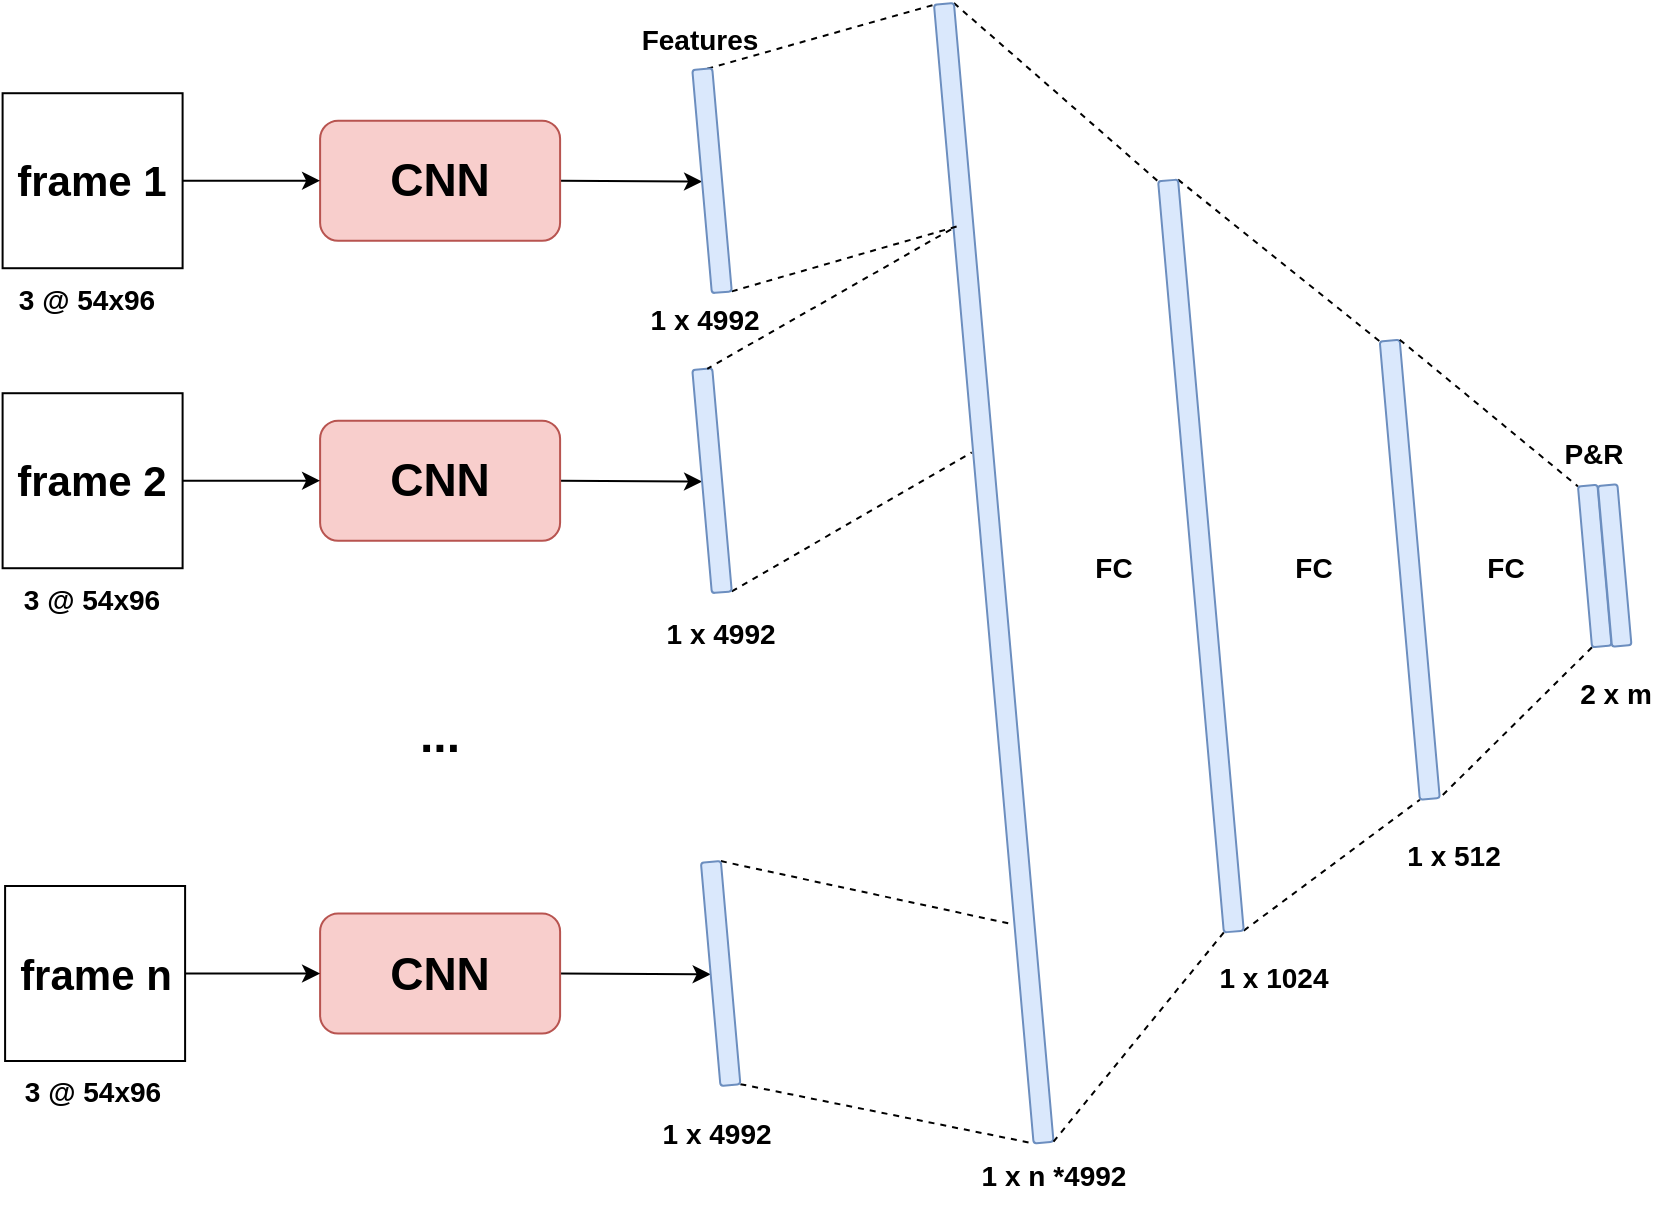 <mxfile version="17.5.0" type="device"><diagram id="R2lEEEUBdFMjLlhIrx00" name="Page-1"><mxGraphModel dx="2333" dy="781" grid="1" gridSize="10" guides="1" tooltips="1" connect="1" arrows="1" fold="1" page="1" pageScale="1" pageWidth="850" pageHeight="1100" math="0" shadow="0" extFonts="Permanent Marker^https://fonts.googleapis.com/css?family=Permanent+Marker"><root><mxCell id="0"/><mxCell id="1" parent="0"/><mxCell id="HoDhUSQH6KjxMatyn2q8-3" value="&lt;font style=&quot;font-size: 14px;&quot;&gt;1 x 1024&lt;/font&gt;" style="text;html=1;strokeColor=none;fillColor=none;align=center;verticalAlign=middle;whiteSpace=wrap;rounded=0;fontStyle=1;fontSize=14;" parent="1" vertex="1"><mxGeometry x="-150" y="521.25" width="60" height="30" as="geometry"/></mxCell><mxCell id="HoDhUSQH6KjxMatyn2q8-4" value="&lt;font style=&quot;font-size: 14px;&quot;&gt;1 x 512&lt;/font&gt;" style="text;html=1;strokeColor=none;fillColor=none;align=center;verticalAlign=middle;whiteSpace=wrap;rounded=0;fontStyle=1;fontSize=14;" parent="1" vertex="1"><mxGeometry x="-60.0" y="460.0" width="60" height="30" as="geometry"/></mxCell><mxCell id="HoDhUSQH6KjxMatyn2q8-6" value="FC" style="text;html=1;strokeColor=none;fillColor=none;align=center;verticalAlign=middle;whiteSpace=wrap;rounded=0;fontStyle=1;fontSize=14;" parent="1" vertex="1"><mxGeometry x="-34.37" y="316.15" width="60" height="30" as="geometry"/></mxCell><mxCell id="HoDhUSQH6KjxMatyn2q8-16" value="" style="rounded=1;whiteSpace=wrap;html=1;glass=0;fontFamily=Helvetica;fontSize=14;fontColor=default;strokeColor=#6c8ebf;fillColor=#dae8fc;rotation=85;fontStyle=1" parent="1" vertex="1"><mxGeometry x="-167.12" y="326.86" width="230" height="10" as="geometry"/></mxCell><mxCell id="HoDhUSQH6KjxMatyn2q8-19" value="" style="endArrow=none;dashed=1;html=1;rounded=0;fontFamily=Helvetica;fontSize=14;fontColor=default;entryX=0;entryY=1;entryDx=0;entryDy=0;exitX=0;exitY=0;exitDx=0;exitDy=0;fontStyle=1" parent="1" source="HoDhUSQH6KjxMatyn2q8-16" target="HoDhUSQH6KjxMatyn2q8-28" edge="1"><mxGeometry width="50" height="50" relative="1" as="geometry"><mxPoint x="-137.61" y="367.41" as="sourcePoint"/><mxPoint x="75.699" y="261.324" as="targetPoint"/></mxGeometry></mxCell><mxCell id="HoDhUSQH6KjxMatyn2q8-20" value="" style="endArrow=none;dashed=1;html=1;rounded=0;fontFamily=Helvetica;fontSize=14;fontColor=default;exitX=1;exitY=1;exitDx=0;exitDy=0;entryX=1;entryY=0;entryDx=0;entryDy=0;fontStyle=1" parent="1" source="HoDhUSQH6KjxMatyn2q8-28" target="HoDhUSQH6KjxMatyn2q8-16" edge="1"><mxGeometry width="50" height="50" relative="1" as="geometry"><mxPoint x="92.809" y="456.887" as="sourcePoint"/><mxPoint x="12.39" y="547.41" as="targetPoint"/></mxGeometry></mxCell><mxCell id="HoDhUSQH6KjxMatyn2q8-28" value="" style="rounded=1;whiteSpace=wrap;html=1;glass=0;fontFamily=Helvetica;fontSize=14;fontColor=default;strokeColor=#6c8ebf;fillColor=#dae8fc;rotation=85;fontStyle=1" parent="1" vertex="1"><mxGeometry x="-7.105e-15" y="325.11" width="80.73" height="9.77" as="geometry"/></mxCell><mxCell id="RgsQHiv8ldftMFjxIMsY-7" style="edgeStyle=none;shape=connector;rounded=0;orthogonalLoop=1;jettySize=auto;html=1;exitX=0;exitY=0;exitDx=0;exitDy=0;entryX=0;entryY=1;entryDx=0;entryDy=0;dashed=1;labelBackgroundColor=default;fontFamily=Helvetica;fontSize=11;fontColor=default;endArrow=none;endFill=0;strokeColor=default;" edge="1" parent="1" source="HoDhUSQH6KjxMatyn2q8-30" target="RgsQHiv8ldftMFjxIMsY-2"><mxGeometry relative="1" as="geometry"/></mxCell><mxCell id="HoDhUSQH6KjxMatyn2q8-30" value="" style="rounded=1;whiteSpace=wrap;html=1;glass=0;fontFamily=Helvetica;fontSize=14;fontColor=default;strokeColor=#6c8ebf;fillColor=#dae8fc;rotation=85;fontStyle=1" parent="1" vertex="1"><mxGeometry x="-545.87" y="328.62" width="571.5" height="10" as="geometry"/></mxCell><mxCell id="HoDhUSQH6KjxMatyn2q8-33" value="" style="rounded=1;whiteSpace=wrap;html=1;glass=0;fontFamily=Helvetica;fontSize=14;fontColor=default;strokeColor=#6c8ebf;fillColor=#dae8fc;rotation=85;fontStyle=1" parent="1" vertex="1"><mxGeometry x="9.98" y="324.88" width="80.73" height="9.77" as="geometry"/></mxCell><mxCell id="HoDhUSQH6KjxMatyn2q8-34" value="&lt;span style=&quot;font-size: 14px;&quot;&gt;&lt;font style=&quot;font-size: 14px;&quot;&gt;P&amp;amp;R&lt;/font&gt;&lt;/span&gt;" style="text;html=1;strokeColor=none;fillColor=none;align=center;verticalAlign=middle;whiteSpace=wrap;rounded=0;fontStyle=1;fontSize=14;" parent="1" vertex="1"><mxGeometry x="10.37" y="258.62" width="60" height="30" as="geometry"/></mxCell><mxCell id="HoDhUSQH6KjxMatyn2q8-35" value="&lt;span style=&quot;font-size: 14px;&quot;&gt;&lt;font style=&quot;font-size: 14px;&quot;&gt;2 x m&lt;/font&gt;&lt;/span&gt;" style="text;html=1;strokeColor=none;fillColor=none;align=center;verticalAlign=middle;whiteSpace=wrap;rounded=0;fontStyle=1;fontSize=14;" parent="1" vertex="1"><mxGeometry x="20.73" y="378.62" width="60" height="30" as="geometry"/></mxCell><mxCell id="HoDhUSQH6KjxMatyn2q8-38" value="Features" style="text;html=1;strokeColor=none;fillColor=none;align=center;verticalAlign=middle;whiteSpace=wrap;rounded=0;fontStyle=1;fontSize=14;" parent="1" vertex="1"><mxGeometry x="-436.95" y="52.36" width="60" height="30" as="geometry"/></mxCell><mxCell id="HoDhUSQH6KjxMatyn2q8-39" value="&lt;font style=&quot;font-size: 14px;&quot;&gt;1 x n *4992&lt;/font&gt;" style="text;html=1;strokeColor=none;fillColor=none;align=center;verticalAlign=middle;whiteSpace=wrap;rounded=0;fontStyle=1;fontSize=14;" parent="1" vertex="1"><mxGeometry x="-270" y="620" width="80" height="30" as="geometry"/></mxCell><mxCell id="0ZArpkuyyTfxDIxIP3gR-4" style="edgeStyle=none;shape=connector;rounded=0;orthogonalLoop=1;jettySize=auto;html=1;exitX=1;exitY=0.5;exitDx=0;exitDy=0;entryX=0.5;entryY=1;entryDx=0;entryDy=0;labelBackgroundColor=default;fontFamily=Helvetica;fontSize=14;fontColor=default;endArrow=classic;endFill=1;strokeColor=default;fontStyle=1" parent="1" source="HoDhUSQH6KjxMatyn2q8-40" target="HoDhUSQH6KjxMatyn2q8-44" edge="1"><mxGeometry relative="1" as="geometry"/></mxCell><mxCell id="HoDhUSQH6KjxMatyn2q8-40" value="&lt;h1 style=&quot;font-size: 23px;&quot;&gt;CNN&lt;/h1&gt;" style="rounded=1;whiteSpace=wrap;html=1;glass=0;fontFamily=Helvetica;fontSize=23;strokeColor=#b85450;fillColor=#f8cecc;fontStyle=1" parent="1" vertex="1"><mxGeometry x="-596.95" y="107.36" width="120" height="60" as="geometry"/></mxCell><mxCell id="0ZArpkuyyTfxDIxIP3gR-3" style="edgeStyle=none;shape=connector;rounded=0;orthogonalLoop=1;jettySize=auto;html=1;exitX=1;exitY=0.5;exitDx=0;exitDy=0;entryX=0.5;entryY=1;entryDx=0;entryDy=0;labelBackgroundColor=default;fontFamily=Helvetica;fontSize=14;fontColor=default;endArrow=classic;endFill=1;strokeColor=default;fontStyle=1" parent="1" source="HoDhUSQH6KjxMatyn2q8-41" target="HoDhUSQH6KjxMatyn2q8-45" edge="1"><mxGeometry relative="1" as="geometry"/></mxCell><mxCell id="HoDhUSQH6KjxMatyn2q8-41" value="&lt;h1 style=&quot;font-size: 23px;&quot;&gt;CNN&lt;/h1&gt;" style="rounded=1;whiteSpace=wrap;html=1;glass=0;fontFamily=Helvetica;fontSize=23;strokeColor=#b85450;fillColor=#f8cecc;fontStyle=1" parent="1" vertex="1"><mxGeometry x="-596.95" y="257.36" width="120" height="60" as="geometry"/></mxCell><mxCell id="0ZArpkuyyTfxDIxIP3gR-2" style="rounded=0;orthogonalLoop=1;jettySize=auto;html=1;exitX=1;exitY=0.5;exitDx=0;exitDy=0;entryX=0.5;entryY=1;entryDx=0;entryDy=0;endArrow=classic;endFill=1;fontStyle=1;fontSize=14;" parent="1" source="HoDhUSQH6KjxMatyn2q8-42" target="HoDhUSQH6KjxMatyn2q8-53" edge="1"><mxGeometry relative="1" as="geometry"/></mxCell><mxCell id="HoDhUSQH6KjxMatyn2q8-42" value="&lt;h1 style=&quot;font-size: 23px;&quot;&gt;CNN&lt;/h1&gt;" style="rounded=1;whiteSpace=wrap;html=1;glass=0;fontFamily=Helvetica;fontSize=23;strokeColor=#b85450;fillColor=#f8cecc;fontStyle=1" parent="1" vertex="1"><mxGeometry x="-596.95" y="503.75" width="120" height="60" as="geometry"/></mxCell><mxCell id="HoDhUSQH6KjxMatyn2q8-43" value="&lt;h1 style=&quot;font-size: 24px;&quot;&gt;...&lt;/h1&gt;" style="text;html=1;strokeColor=none;fillColor=none;align=center;verticalAlign=middle;whiteSpace=wrap;rounded=0;glass=0;fontFamily=Helvetica;fontSize=24;fontColor=default;fontStyle=1" parent="1" vertex="1"><mxGeometry x="-566.95" y="400" width="60" height="30" as="geometry"/></mxCell><mxCell id="HoDhUSQH6KjxMatyn2q8-47" style="edgeStyle=none;shape=connector;rounded=0;orthogonalLoop=1;jettySize=auto;html=1;exitX=0;exitY=0.25;exitDx=0;exitDy=0;entryX=0;entryY=1;entryDx=0;entryDy=0;dashed=1;labelBackgroundColor=default;fontFamily=Helvetica;fontSize=14;fontColor=default;endArrow=none;endFill=0;strokeColor=default;fontStyle=1" parent="1" source="HoDhUSQH6KjxMatyn2q8-44" target="HoDhUSQH6KjxMatyn2q8-30" edge="1"><mxGeometry relative="1" as="geometry"/></mxCell><mxCell id="HoDhUSQH6KjxMatyn2q8-48" style="edgeStyle=none;shape=connector;rounded=0;orthogonalLoop=1;jettySize=auto;html=1;exitX=1;exitY=0;exitDx=0;exitDy=0;entryX=0.195;entryY=0.837;entryDx=0;entryDy=0;entryPerimeter=0;dashed=1;labelBackgroundColor=default;fontFamily=Helvetica;fontSize=14;fontColor=default;endArrow=none;endFill=0;strokeColor=default;fontStyle=1" parent="1" source="HoDhUSQH6KjxMatyn2q8-44" target="HoDhUSQH6KjxMatyn2q8-30" edge="1"><mxGeometry relative="1" as="geometry"/></mxCell><mxCell id="HoDhUSQH6KjxMatyn2q8-44" value="" style="rounded=1;whiteSpace=wrap;html=1;glass=0;fontFamily=Helvetica;fontSize=14;fontColor=default;strokeColor=#6c8ebf;fillColor=#dae8fc;rotation=85;fontStyle=1" parent="1" vertex="1"><mxGeometry x="-456.95" y="132.36" width="111.95" height="10" as="geometry"/></mxCell><mxCell id="HoDhUSQH6KjxMatyn2q8-49" style="edgeStyle=none;shape=connector;rounded=0;orthogonalLoop=1;jettySize=auto;html=1;exitX=1;exitY=0;exitDx=0;exitDy=0;entryX=0.393;entryY=1.071;entryDx=0;entryDy=0;entryPerimeter=0;dashed=1;labelBackgroundColor=default;fontFamily=Helvetica;fontSize=14;fontColor=default;endArrow=none;endFill=0;strokeColor=default;fontStyle=1" parent="1" source="HoDhUSQH6KjxMatyn2q8-45" target="HoDhUSQH6KjxMatyn2q8-30" edge="1"><mxGeometry relative="1" as="geometry"/></mxCell><mxCell id="HoDhUSQH6KjxMatyn2q8-45" value="" style="rounded=1;whiteSpace=wrap;html=1;glass=0;fontFamily=Helvetica;fontSize=14;fontColor=default;strokeColor=#6c8ebf;fillColor=#dae8fc;rotation=85;fontStyle=1" parent="1" vertex="1"><mxGeometry x="-456.95" y="282.36" width="111.95" height="10" as="geometry"/></mxCell><mxCell id="HoDhUSQH6KjxMatyn2q8-46" style="edgeStyle=none;shape=connector;rounded=0;orthogonalLoop=1;jettySize=auto;html=1;exitX=0.197;exitY=1.126;exitDx=0;exitDy=0;entryX=0;entryY=0.25;entryDx=0;entryDy=0;dashed=1;labelBackgroundColor=default;fontFamily=Helvetica;fontSize=14;fontColor=default;endArrow=none;endFill=0;strokeColor=default;exitPerimeter=0;fontStyle=1" parent="1" source="HoDhUSQH6KjxMatyn2q8-30" target="HoDhUSQH6KjxMatyn2q8-45" edge="1"><mxGeometry relative="1" as="geometry"/></mxCell><mxCell id="HoDhUSQH6KjxMatyn2q8-50" style="edgeStyle=none;shape=connector;rounded=0;orthogonalLoop=1;jettySize=auto;html=1;exitX=0.75;exitY=0;exitDx=0;exitDy=0;dashed=1;labelBackgroundColor=default;fontFamily=Helvetica;fontSize=14;fontColor=default;endArrow=none;endFill=0;strokeColor=default;fontStyle=1" parent="1" source="HoDhUSQH6KjxMatyn2q8-41" target="HoDhUSQH6KjxMatyn2q8-41" edge="1"><mxGeometry relative="1" as="geometry"/></mxCell><mxCell id="HoDhUSQH6KjxMatyn2q8-54" style="edgeStyle=none;shape=connector;rounded=0;orthogonalLoop=1;jettySize=auto;html=1;exitX=1;exitY=0;exitDx=0;exitDy=0;entryX=1;entryY=1;entryDx=0;entryDy=0;dashed=1;labelBackgroundColor=default;fontFamily=Helvetica;fontSize=14;fontColor=default;endArrow=none;endFill=0;strokeColor=default;fontStyle=1" parent="1" source="HoDhUSQH6KjxMatyn2q8-53" target="HoDhUSQH6KjxMatyn2q8-30" edge="1"><mxGeometry relative="1" as="geometry"/></mxCell><mxCell id="HoDhUSQH6KjxMatyn2q8-55" style="edgeStyle=none;shape=connector;rounded=0;orthogonalLoop=1;jettySize=auto;html=1;exitX=0;exitY=0;exitDx=0;exitDy=0;entryX=0.807;entryY=1.153;entryDx=0;entryDy=0;entryPerimeter=0;dashed=1;labelBackgroundColor=default;fontFamily=Helvetica;fontSize=14;fontColor=default;endArrow=none;endFill=0;strokeColor=default;fontStyle=1" parent="1" source="HoDhUSQH6KjxMatyn2q8-53" target="HoDhUSQH6KjxMatyn2q8-30" edge="1"><mxGeometry relative="1" as="geometry"/></mxCell><mxCell id="HoDhUSQH6KjxMatyn2q8-53" value="" style="rounded=1;whiteSpace=wrap;html=1;glass=0;fontFamily=Helvetica;fontSize=14;fontColor=default;strokeColor=#6c8ebf;fillColor=#dae8fc;rotation=85;fontStyle=1" parent="1" vertex="1"><mxGeometry x="-452.65" y="528.75" width="111.95" height="10" as="geometry"/></mxCell><mxCell id="0ZArpkuyyTfxDIxIP3gR-19" style="edgeStyle=orthogonalEdgeStyle;shape=connector;rounded=0;orthogonalLoop=1;jettySize=auto;html=1;exitX=1;exitY=0.5;exitDx=0;exitDy=0;entryX=0;entryY=0.5;entryDx=0;entryDy=0;labelBackgroundColor=default;fontFamily=Helvetica;fontSize=14;fontColor=default;endArrow=classic;endFill=1;strokeColor=default;fontStyle=1" parent="1" source="0ZArpkuyyTfxDIxIP3gR-16" target="HoDhUSQH6KjxMatyn2q8-40" edge="1"><mxGeometry relative="1" as="geometry"/></mxCell><mxCell id="0ZArpkuyyTfxDIxIP3gR-16" value="frame 1" style="rounded=0;whiteSpace=wrap;html=1;fontFamily=Helvetica;fontSize=21;fontColor=default;fontStyle=1" parent="1" vertex="1"><mxGeometry x="-755.7" y="93.61" width="90" height="87.5" as="geometry"/></mxCell><mxCell id="0ZArpkuyyTfxDIxIP3gR-18" style="edgeStyle=orthogonalEdgeStyle;shape=connector;rounded=0;orthogonalLoop=1;jettySize=auto;html=1;exitX=1;exitY=0.5;exitDx=0;exitDy=0;entryX=0;entryY=0.5;entryDx=0;entryDy=0;labelBackgroundColor=default;fontFamily=Helvetica;fontSize=14;fontColor=default;endArrow=classic;endFill=1;strokeColor=default;fontStyle=1" parent="1" source="0ZArpkuyyTfxDIxIP3gR-17" target="HoDhUSQH6KjxMatyn2q8-41" edge="1"><mxGeometry relative="1" as="geometry"/></mxCell><mxCell id="0ZArpkuyyTfxDIxIP3gR-17" value="frame 2" style="rounded=0;whiteSpace=wrap;html=1;fontFamily=Helvetica;fontSize=21;fontColor=default;fontStyle=1" parent="1" vertex="1"><mxGeometry x="-755.7" y="243.61" width="90" height="87.5" as="geometry"/></mxCell><mxCell id="0ZArpkuyyTfxDIxIP3gR-21" style="edgeStyle=orthogonalEdgeStyle;shape=connector;rounded=0;orthogonalLoop=1;jettySize=auto;html=1;exitX=1;exitY=0.5;exitDx=0;exitDy=0;entryX=0;entryY=0.5;entryDx=0;entryDy=0;labelBackgroundColor=default;fontFamily=Helvetica;fontSize=14;fontColor=default;endArrow=classic;endFill=1;strokeColor=default;fontStyle=1" parent="1" source="0ZArpkuyyTfxDIxIP3gR-20" target="HoDhUSQH6KjxMatyn2q8-42" edge="1"><mxGeometry relative="1" as="geometry"/></mxCell><mxCell id="0ZArpkuyyTfxDIxIP3gR-20" value="frame n" style="rounded=0;whiteSpace=wrap;html=1;fontFamily=Helvetica;fontSize=21;fontColor=default;fontStyle=1" parent="1" vertex="1"><mxGeometry x="-754.45" y="490" width="90" height="87.5" as="geometry"/></mxCell><mxCell id="jU6wPBBCuSHyWEdUWUVg-1" value="&lt;font style=&quot;font-size: 14px;&quot;&gt;3 @ 54x96&lt;/font&gt;" style="text;html=1;strokeColor=none;fillColor=none;align=center;verticalAlign=middle;whiteSpace=wrap;rounded=0;fontStyle=1;fontSize=14;" parent="1" vertex="1"><mxGeometry x="-755.7" y="181.11" width="85" height="31.25" as="geometry"/></mxCell><mxCell id="jU6wPBBCuSHyWEdUWUVg-2" value="&lt;font style=&quot;font-size: 14px;&quot;&gt;3 @ 54x96&lt;/font&gt;" style="text;html=1;strokeColor=none;fillColor=none;align=center;verticalAlign=middle;whiteSpace=wrap;rounded=0;fontStyle=1;fontSize=14;" parent="1" vertex="1"><mxGeometry x="-756.95" y="577.5" width="92.5" height="31.25" as="geometry"/></mxCell><mxCell id="jU6wPBBCuSHyWEdUWUVg-3" value="&lt;font style=&quot;font-size: 14px;&quot;&gt;3 @ 54x96&lt;/font&gt;" style="text;html=1;strokeColor=none;fillColor=none;align=center;verticalAlign=middle;whiteSpace=wrap;rounded=0;fontStyle=1;fontSize=14;" parent="1" vertex="1"><mxGeometry x="-755.7" y="331.11" width="90" height="31.25" as="geometry"/></mxCell><mxCell id="jU6wPBBCuSHyWEdUWUVg-4" value="&lt;font style=&quot;font-size: 14px;&quot;&gt;1 x 4992&amp;nbsp;&lt;/font&gt;" style="text;html=1;strokeColor=none;fillColor=none;align=center;verticalAlign=middle;whiteSpace=wrap;rounded=0;fontStyle=1;fontSize=14;" parent="1" vertex="1"><mxGeometry x="-436.95" y="192.36" width="69.03" height="30" as="geometry"/></mxCell><mxCell id="jU6wPBBCuSHyWEdUWUVg-5" value="&lt;font style=&quot;font-size: 14px;&quot;&gt;1 x 4992&amp;nbsp;&lt;/font&gt;" style="text;html=1;strokeColor=none;fillColor=none;align=center;verticalAlign=middle;whiteSpace=wrap;rounded=0;fontStyle=1;fontSize=14;" parent="1" vertex="1"><mxGeometry x="-426.95" y="348.62" width="65" height="30" as="geometry"/></mxCell><mxCell id="jU6wPBBCuSHyWEdUWUVg-6" value="&lt;font style=&quot;font-size: 14px;&quot;&gt;1 x 4992&amp;nbsp;&lt;/font&gt;" style="text;html=1;strokeColor=none;fillColor=none;align=center;verticalAlign=middle;whiteSpace=wrap;rounded=0;fontStyle=1;fontSize=14;" parent="1" vertex="1"><mxGeometry x="-431.19" y="598.75" width="69.03" height="30" as="geometry"/></mxCell><mxCell id="RgsQHiv8ldftMFjxIMsY-6" style="edgeStyle=none;rounded=0;orthogonalLoop=1;jettySize=auto;html=1;exitX=0;exitY=0;exitDx=0;exitDy=0;entryX=0;entryY=1;entryDx=0;entryDy=0;dashed=1;endArrow=none;endFill=0;" edge="1" parent="1" source="RgsQHiv8ldftMFjxIMsY-2" target="HoDhUSQH6KjxMatyn2q8-16"><mxGeometry relative="1" as="geometry"/></mxCell><mxCell id="RgsQHiv8ldftMFjxIMsY-8" style="edgeStyle=none;shape=connector;rounded=0;orthogonalLoop=1;jettySize=auto;html=1;exitX=1;exitY=0;exitDx=0;exitDy=0;entryX=1;entryY=1;entryDx=0;entryDy=0;dashed=1;labelBackgroundColor=default;fontFamily=Helvetica;fontSize=11;fontColor=default;endArrow=none;endFill=0;strokeColor=default;" edge="1" parent="1" source="RgsQHiv8ldftMFjxIMsY-2" target="HoDhUSQH6KjxMatyn2q8-16"><mxGeometry relative="1" as="geometry"/></mxCell><mxCell id="RgsQHiv8ldftMFjxIMsY-9" style="edgeStyle=none;shape=connector;rounded=0;orthogonalLoop=1;jettySize=auto;html=1;exitX=1;exitY=1;exitDx=0;exitDy=0;entryX=1;entryY=0;entryDx=0;entryDy=0;dashed=1;labelBackgroundColor=default;fontFamily=Helvetica;fontSize=11;fontColor=default;endArrow=none;endFill=0;strokeColor=default;" edge="1" parent="1" source="RgsQHiv8ldftMFjxIMsY-2" target="HoDhUSQH6KjxMatyn2q8-30"><mxGeometry relative="1" as="geometry"/></mxCell><mxCell id="RgsQHiv8ldftMFjxIMsY-2" value="" style="rounded=1;whiteSpace=wrap;html=1;glass=0;fontFamily=Helvetica;fontSize=14;fontColor=default;strokeColor=#6c8ebf;fillColor=#dae8fc;rotation=85;fontStyle=1" vertex="1" parent="1"><mxGeometry x="-345" y="320" width="376.95" height="10" as="geometry"/></mxCell><mxCell id="RgsQHiv8ldftMFjxIMsY-10" value="FC" style="text;html=1;strokeColor=none;fillColor=none;align=center;verticalAlign=middle;whiteSpace=wrap;rounded=0;fontStyle=1;fontSize=14;" vertex="1" parent="1"><mxGeometry x="-230" y="316.15" width="60" height="30" as="geometry"/></mxCell><mxCell id="RgsQHiv8ldftMFjxIMsY-11" value="FC" style="text;html=1;strokeColor=none;fillColor=none;align=center;verticalAlign=middle;whiteSpace=wrap;rounded=0;fontStyle=1;fontSize=14;" vertex="1" parent="1"><mxGeometry x="-130" y="316.15" width="60" height="30" as="geometry"/></mxCell></root></mxGraphModel></diagram></mxfile>